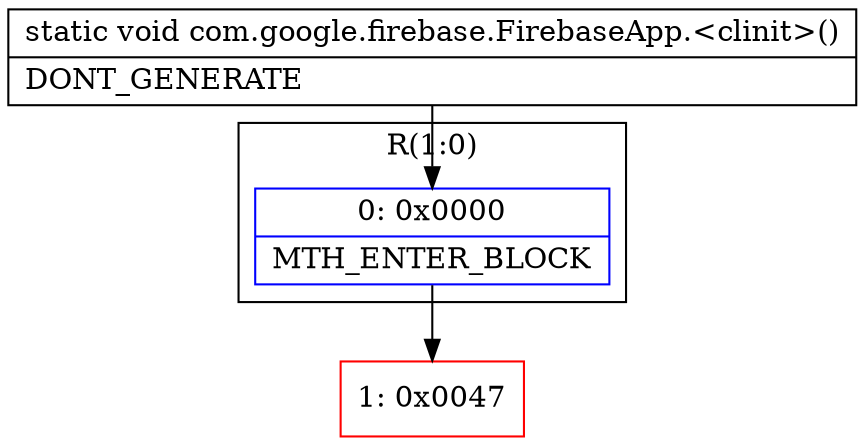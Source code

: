 digraph "CFG forcom.google.firebase.FirebaseApp.\<clinit\>()V" {
subgraph cluster_Region_1811368047 {
label = "R(1:0)";
node [shape=record,color=blue];
Node_0 [shape=record,label="{0\:\ 0x0000|MTH_ENTER_BLOCK\l}"];
}
Node_1 [shape=record,color=red,label="{1\:\ 0x0047}"];
MethodNode[shape=record,label="{static void com.google.firebase.FirebaseApp.\<clinit\>()  | DONT_GENERATE\l}"];
MethodNode -> Node_0;
Node_0 -> Node_1;
}

